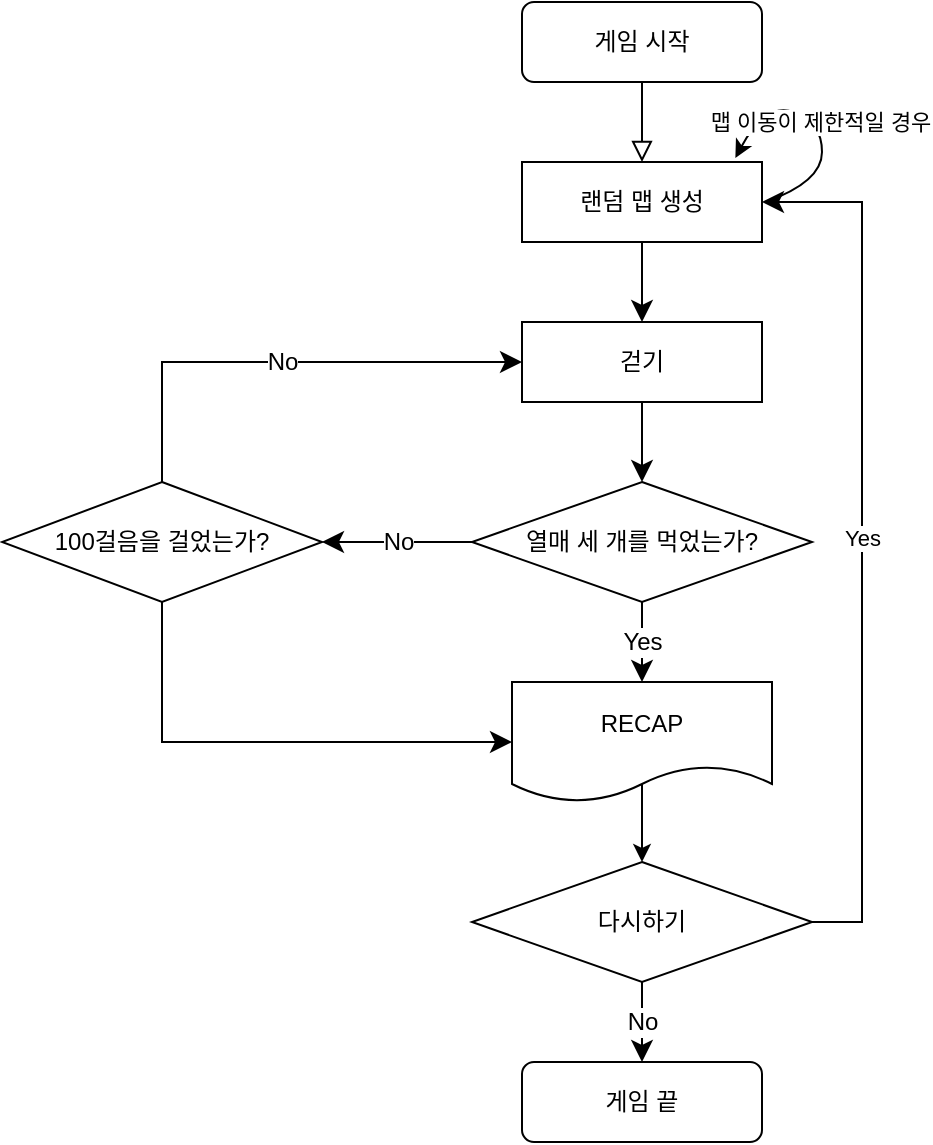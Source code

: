 <mxfile version="26.0.1">
  <diagram id="C5RBs43oDa-KdzZeNtuy" name="Page-1">
    <mxGraphModel dx="1434" dy="764" grid="1" gridSize="10" guides="1" tooltips="1" connect="1" arrows="1" fold="1" page="1" pageScale="1" pageWidth="827" pageHeight="1169" math="0" shadow="0">
      <root>
        <mxCell id="WIyWlLk6GJQsqaUBKTNV-0" />
        <mxCell id="WIyWlLk6GJQsqaUBKTNV-1" parent="WIyWlLk6GJQsqaUBKTNV-0" />
        <mxCell id="WIyWlLk6GJQsqaUBKTNV-2" value="" style="rounded=0;html=1;jettySize=auto;orthogonalLoop=1;fontSize=11;endArrow=block;endFill=0;endSize=8;strokeWidth=1;shadow=0;labelBackgroundColor=none;edgeStyle=orthogonalEdgeStyle;" parent="WIyWlLk6GJQsqaUBKTNV-1" source="WIyWlLk6GJQsqaUBKTNV-3" target="o8BdS--VJKAUu7oqtnM3-0" edge="1">
          <mxGeometry relative="1" as="geometry">
            <mxPoint x="490" y="160" as="targetPoint" />
          </mxGeometry>
        </mxCell>
        <mxCell id="WIyWlLk6GJQsqaUBKTNV-3" value="게임 시작" style="rounded=1;whiteSpace=wrap;html=1;fontSize=12;glass=0;strokeWidth=1;shadow=0;" parent="WIyWlLk6GJQsqaUBKTNV-1" vertex="1">
          <mxGeometry x="430" y="80" width="120" height="40" as="geometry" />
        </mxCell>
        <mxCell id="o8BdS--VJKAUu7oqtnM3-0" value="랜덤 맵 생성" style="rounded=0;whiteSpace=wrap;html=1;" parent="WIyWlLk6GJQsqaUBKTNV-1" vertex="1">
          <mxGeometry x="430" y="160" width="120" height="40" as="geometry" />
        </mxCell>
        <mxCell id="o8BdS--VJKAUu7oqtnM3-1" value="100걸음을 걸었는가?" style="rhombus;whiteSpace=wrap;html=1;" parent="WIyWlLk6GJQsqaUBKTNV-1" vertex="1">
          <mxGeometry x="170" y="320" width="160" height="60" as="geometry" />
        </mxCell>
        <mxCell id="o8BdS--VJKAUu7oqtnM3-3" value="열매 세 개를 먹었는가?" style="rhombus;whiteSpace=wrap;html=1;" parent="WIyWlLk6GJQsqaUBKTNV-1" vertex="1">
          <mxGeometry x="405" y="320" width="170" height="60" as="geometry" />
        </mxCell>
        <mxCell id="o8BdS--VJKAUu7oqtnM3-8" value="No" style="endArrow=classic;html=1;rounded=0;fontSize=12;startSize=8;endSize=8;curved=1;exitX=0;exitY=0.5;exitDx=0;exitDy=0;entryX=1;entryY=0.5;entryDx=0;entryDy=0;" parent="WIyWlLk6GJQsqaUBKTNV-1" source="o8BdS--VJKAUu7oqtnM3-3" target="o8BdS--VJKAUu7oqtnM3-1" edge="1">
          <mxGeometry width="50" height="50" relative="1" as="geometry">
            <mxPoint x="335" y="350" as="sourcePoint" />
            <mxPoint x="440" y="300" as="targetPoint" />
          </mxGeometry>
        </mxCell>
        <mxCell id="o8BdS--VJKAUu7oqtnM3-14" style="edgeStyle=none;curved=1;rounded=0;orthogonalLoop=1;jettySize=auto;html=1;entryX=0.5;entryY=0;entryDx=0;entryDy=0;fontSize=12;startSize=8;endSize=8;" parent="WIyWlLk6GJQsqaUBKTNV-1" source="o8BdS--VJKAUu7oqtnM3-11" target="o8BdS--VJKAUu7oqtnM3-3" edge="1">
          <mxGeometry relative="1" as="geometry" />
        </mxCell>
        <mxCell id="o8BdS--VJKAUu7oqtnM3-11" value="걷기" style="rounded=0;whiteSpace=wrap;html=1;" parent="WIyWlLk6GJQsqaUBKTNV-1" vertex="1">
          <mxGeometry x="430" y="240" width="120" height="40" as="geometry" />
        </mxCell>
        <mxCell id="o8BdS--VJKAUu7oqtnM3-13" value="" style="endArrow=classic;html=1;rounded=0;fontSize=12;startSize=8;endSize=8;curved=1;exitX=0.5;exitY=1;exitDx=0;exitDy=0;" parent="WIyWlLk6GJQsqaUBKTNV-1" source="o8BdS--VJKAUu7oqtnM3-0" target="o8BdS--VJKAUu7oqtnM3-11" edge="1">
          <mxGeometry width="50" height="50" relative="1" as="geometry">
            <mxPoint x="360" y="310" as="sourcePoint" />
            <mxPoint x="410" y="260" as="targetPoint" />
          </mxGeometry>
        </mxCell>
        <mxCell id="o8BdS--VJKAUu7oqtnM3-15" value="No" style="edgeStyle=segmentEdgeStyle;endArrow=classic;html=1;curved=0;rounded=0;endSize=8;startSize=8;fontSize=12;exitX=0.5;exitY=0;exitDx=0;exitDy=0;entryX=0;entryY=0.5;entryDx=0;entryDy=0;" parent="WIyWlLk6GJQsqaUBKTNV-1" source="o8BdS--VJKAUu7oqtnM3-1" target="o8BdS--VJKAUu7oqtnM3-11" edge="1">
          <mxGeometry width="50" height="50" relative="1" as="geometry">
            <mxPoint x="360" y="310" as="sourcePoint" />
            <mxPoint x="410" y="260" as="targetPoint" />
            <Array as="points">
              <mxPoint x="250" y="260" />
            </Array>
          </mxGeometry>
        </mxCell>
        <mxCell id="o8BdS--VJKAUu7oqtnM3-16" value="게임 끝" style="rounded=1;whiteSpace=wrap;html=1;fontSize=12;glass=0;strokeWidth=1;shadow=0;" parent="WIyWlLk6GJQsqaUBKTNV-1" vertex="1">
          <mxGeometry x="430" y="610" width="120" height="40" as="geometry" />
        </mxCell>
        <mxCell id="o8BdS--VJKAUu7oqtnM3-42" value="RECAP" style="shape=document;whiteSpace=wrap;html=1;boundedLbl=1;" parent="WIyWlLk6GJQsqaUBKTNV-1" vertex="1">
          <mxGeometry x="425" y="420" width="130" height="60" as="geometry" />
        </mxCell>
        <mxCell id="o8BdS--VJKAUu7oqtnM3-43" value="Yes" style="endArrow=classic;html=1;rounded=0;fontSize=12;startSize=8;endSize=8;curved=1;exitX=0.5;exitY=1;exitDx=0;exitDy=0;entryX=0.5;entryY=0;entryDx=0;entryDy=0;" parent="WIyWlLk6GJQsqaUBKTNV-1" source="o8BdS--VJKAUu7oqtnM3-3" target="o8BdS--VJKAUu7oqtnM3-42" edge="1">
          <mxGeometry width="50" height="50" relative="1" as="geometry">
            <mxPoint x="580" y="330" as="sourcePoint" />
            <mxPoint x="490" y="420" as="targetPoint" />
          </mxGeometry>
        </mxCell>
        <mxCell id="Yv9VvEMkwSm-lmWDdrA2-6" value="맵 이동이 제한적일 경우" style="curved=1;endArrow=classic;html=1;rounded=0;entryX=0.889;entryY=-0.05;entryDx=0;entryDy=0;entryPerimeter=0;" parent="WIyWlLk6GJQsqaUBKTNV-1" target="o8BdS--VJKAUu7oqtnM3-0" edge="1">
          <mxGeometry width="50" height="50" relative="1" as="geometry">
            <mxPoint x="551.72" y="180" as="sourcePoint" />
            <mxPoint x="530.0" y="160.52" as="targetPoint" />
            <Array as="points">
              <mxPoint x="580" y="170" />
              <mxPoint x="580" y="140" />
              <mxPoint x="551.72" y="130" />
            </Array>
          </mxGeometry>
        </mxCell>
        <mxCell id="TbdxNrOxjcR3UqlYLtQu-0" value="" style="edgeStyle=elbowEdgeStyle;elbow=horizontal;endArrow=classic;html=1;curved=0;rounded=0;endSize=8;startSize=8;exitX=0.5;exitY=1;exitDx=0;exitDy=0;entryX=0;entryY=0.5;entryDx=0;entryDy=0;" parent="WIyWlLk6GJQsqaUBKTNV-1" source="o8BdS--VJKAUu7oqtnM3-1" target="o8BdS--VJKAUu7oqtnM3-42" edge="1">
          <mxGeometry width="50" height="50" relative="1" as="geometry">
            <mxPoint x="410" y="430" as="sourcePoint" />
            <mxPoint x="460" y="380" as="targetPoint" />
            <Array as="points">
              <mxPoint x="250" y="430" />
            </Array>
          </mxGeometry>
        </mxCell>
        <mxCell id="TbdxNrOxjcR3UqlYLtQu-2" value="다시하기" style="rhombus;whiteSpace=wrap;html=1;" parent="WIyWlLk6GJQsqaUBKTNV-1" vertex="1">
          <mxGeometry x="405" y="510" width="170" height="60" as="geometry" />
        </mxCell>
        <mxCell id="TbdxNrOxjcR3UqlYLtQu-4" value="" style="endArrow=classic;html=1;rounded=0;entryX=0.5;entryY=0;entryDx=0;entryDy=0;exitX=0.5;exitY=0.851;exitDx=0;exitDy=0;exitPerimeter=0;" parent="WIyWlLk6GJQsqaUBKTNV-1" source="o8BdS--VJKAUu7oqtnM3-42" target="TbdxNrOxjcR3UqlYLtQu-2" edge="1">
          <mxGeometry width="50" height="50" relative="1" as="geometry">
            <mxPoint x="370" y="510" as="sourcePoint" />
            <mxPoint x="480" y="400" as="targetPoint" />
          </mxGeometry>
        </mxCell>
        <mxCell id="TbdxNrOxjcR3UqlYLtQu-5" value="Yes" style="edgeStyle=elbowEdgeStyle;elbow=vertical;endArrow=classic;html=1;curved=0;rounded=0;endSize=8;startSize=8;exitX=1;exitY=0.5;exitDx=0;exitDy=0;entryX=1;entryY=0.5;entryDx=0;entryDy=0;" parent="WIyWlLk6GJQsqaUBKTNV-1" source="TbdxNrOxjcR3UqlYLtQu-2" target="o8BdS--VJKAUu7oqtnM3-0" edge="1">
          <mxGeometry width="50" height="50" relative="1" as="geometry">
            <mxPoint x="420" y="440" as="sourcePoint" />
            <mxPoint x="470" y="390" as="targetPoint" />
            <Array as="points">
              <mxPoint x="600" y="380" />
            </Array>
          </mxGeometry>
        </mxCell>
        <mxCell id="TbdxNrOxjcR3UqlYLtQu-7" value="No" style="edgeStyle=none;curved=1;rounded=0;orthogonalLoop=1;jettySize=auto;html=1;entryX=0.5;entryY=0;entryDx=0;entryDy=0;fontSize=12;startSize=8;endSize=8;" parent="WIyWlLk6GJQsqaUBKTNV-1" edge="1">
          <mxGeometry relative="1" as="geometry">
            <mxPoint x="490" y="570" as="sourcePoint" />
            <mxPoint x="490" y="610" as="targetPoint" />
          </mxGeometry>
        </mxCell>
      </root>
    </mxGraphModel>
  </diagram>
</mxfile>
